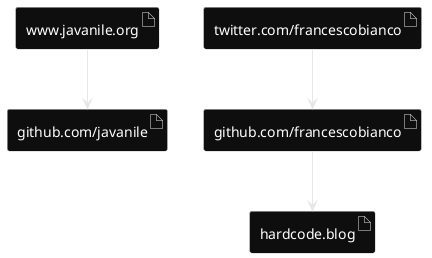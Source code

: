 @startuml
skinparam monochrome reverse
skinparam backgroundcolor transparent

'== Assets =='

'-- Javanile --'
artifact "www.javanile.org"
artifact "github.com/javanile"

'-- Francesco Bianco --'
artifact "github.com/francescobianco"
artifact "twitter.com/francescobianco"
artifact "hardcode.blog"

'== Connections =='

[www.javanile.org] --> [github.com/javanile]
[twitter.com/francescobianco] --> [github.com/francescobianco]

[github.com/francescobianco] --> [hardcode.blog]

@enduml
